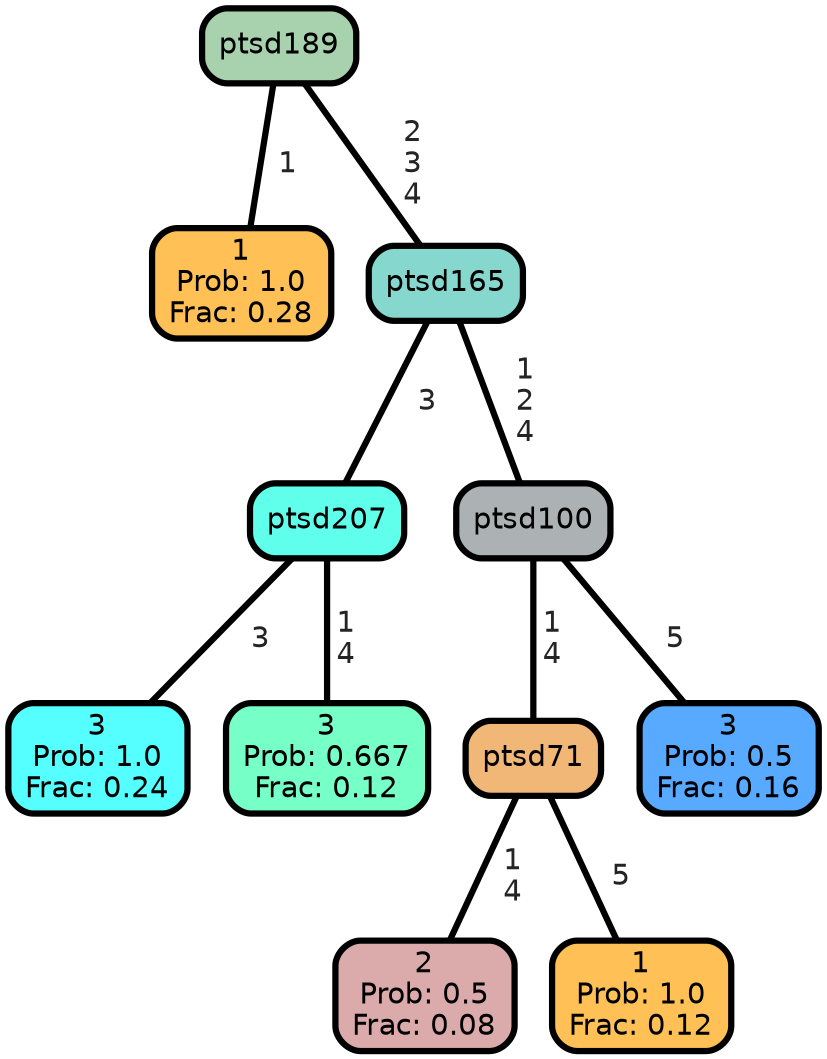 graph Tree {
node [shape=box, style="filled, rounded",color="black",penwidth="3",fontcolor="black",                 fontname=helvetica] ;
graph [ranksep="0 equally", splines=straight,                 bgcolor=transparent, dpi=200] ;
edge [fontname=helvetica, fontweight=bold,fontcolor=grey14,color=black] ;
0 [label="1
Prob: 1.0
Frac: 0.28", fillcolor="#ffc155"] ;
1 [label="ptsd189", fillcolor="#a8d1ad"] ;
2 [label="3
Prob: 1.0
Frac: 0.24", fillcolor="#55ffff"] ;
3 [label="ptsd207", fillcolor="#60ffec"] ;
4 [label="3
Prob: 0.667
Frac: 0.12", fillcolor="#76ffc6"] ;
5 [label="ptsd165", fillcolor="#86d8cf"] ;
6 [label="2
Prob: 0.5
Frac: 0.08", fillcolor="#dbaaaa"] ;
7 [label="ptsd71", fillcolor="#f0b777"] ;
8 [label="1
Prob: 1.0
Frac: 0.12", fillcolor="#ffc155"] ;
9 [label="ptsd100", fillcolor="#acb1b3"] ;
10 [label="3
Prob: 0.5
Frac: 0.16", fillcolor="#57aaff"] ;
1 -- 0 [label=" 1",penwidth=3] ;
1 -- 5 [label=" 2\n 3\n 4",penwidth=3] ;
3 -- 2 [label=" 3",penwidth=3] ;
3 -- 4 [label=" 1\n 4",penwidth=3] ;
5 -- 3 [label=" 3",penwidth=3] ;
5 -- 9 [label=" 1\n 2\n 4",penwidth=3] ;
7 -- 6 [label=" 1\n 4",penwidth=3] ;
7 -- 8 [label=" 5",penwidth=3] ;
9 -- 7 [label=" 1\n 4",penwidth=3] ;
9 -- 10 [label=" 5",penwidth=3] ;
{rank = same;}}
